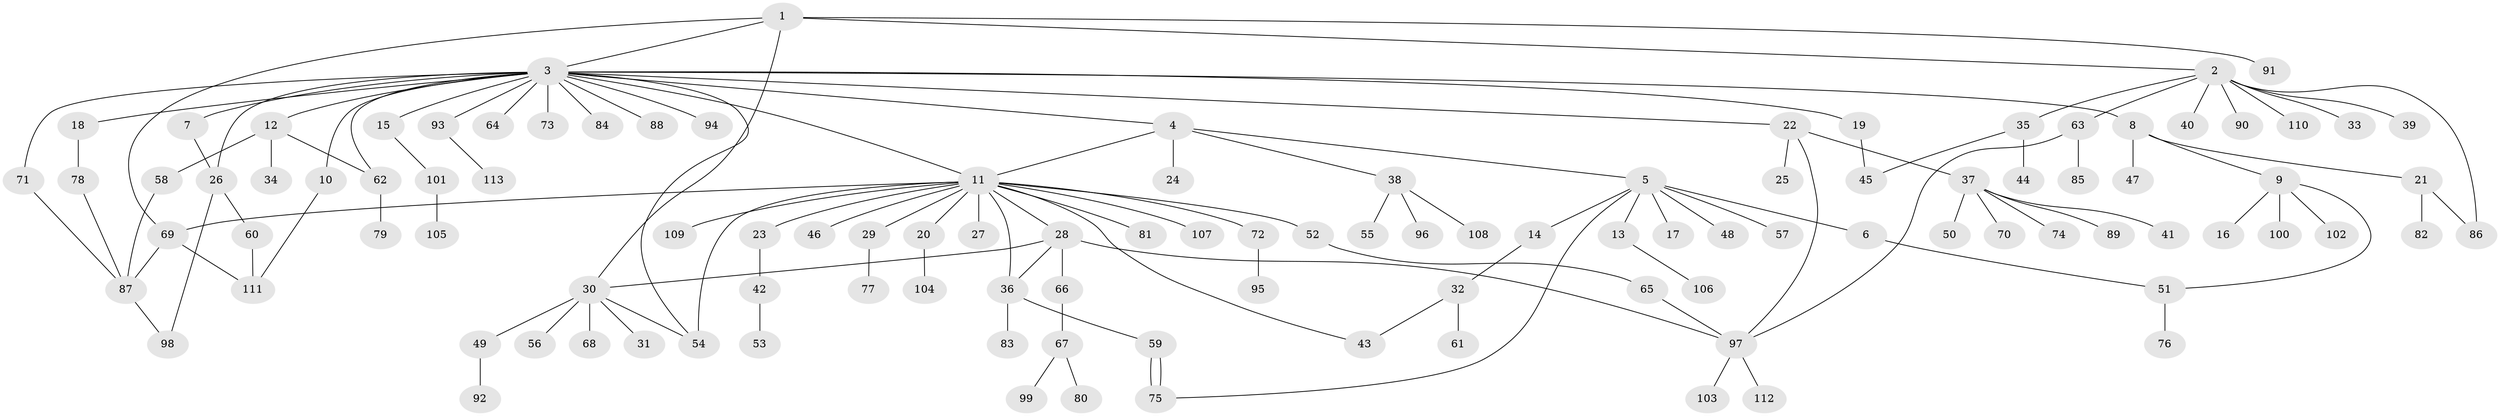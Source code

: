 // coarse degree distribution, {10: 0.011111111111111112, 9: 0.022222222222222223, 19: 0.011111111111111112, 7: 0.03333333333333333, 3: 0.08888888888888889, 4: 0.044444444444444446, 17: 0.011111111111111112, 2: 0.2, 1: 0.5666666666666667, 8: 0.011111111111111112}
// Generated by graph-tools (version 1.1) at 2025/23/03/03/25 07:23:48]
// undirected, 113 vertices, 135 edges
graph export_dot {
graph [start="1"]
  node [color=gray90,style=filled];
  1;
  2;
  3;
  4;
  5;
  6;
  7;
  8;
  9;
  10;
  11;
  12;
  13;
  14;
  15;
  16;
  17;
  18;
  19;
  20;
  21;
  22;
  23;
  24;
  25;
  26;
  27;
  28;
  29;
  30;
  31;
  32;
  33;
  34;
  35;
  36;
  37;
  38;
  39;
  40;
  41;
  42;
  43;
  44;
  45;
  46;
  47;
  48;
  49;
  50;
  51;
  52;
  53;
  54;
  55;
  56;
  57;
  58;
  59;
  60;
  61;
  62;
  63;
  64;
  65;
  66;
  67;
  68;
  69;
  70;
  71;
  72;
  73;
  74;
  75;
  76;
  77;
  78;
  79;
  80;
  81;
  82;
  83;
  84;
  85;
  86;
  87;
  88;
  89;
  90;
  91;
  92;
  93;
  94;
  95;
  96;
  97;
  98;
  99;
  100;
  101;
  102;
  103;
  104;
  105;
  106;
  107;
  108;
  109;
  110;
  111;
  112;
  113;
  1 -- 2;
  1 -- 3;
  1 -- 30;
  1 -- 69;
  1 -- 91;
  2 -- 33;
  2 -- 35;
  2 -- 39;
  2 -- 40;
  2 -- 63;
  2 -- 86;
  2 -- 90;
  2 -- 110;
  3 -- 4;
  3 -- 7;
  3 -- 8;
  3 -- 10;
  3 -- 11;
  3 -- 12;
  3 -- 15;
  3 -- 18;
  3 -- 19;
  3 -- 22;
  3 -- 26;
  3 -- 54;
  3 -- 62;
  3 -- 64;
  3 -- 71;
  3 -- 73;
  3 -- 84;
  3 -- 88;
  3 -- 93;
  3 -- 94;
  4 -- 5;
  4 -- 11;
  4 -- 24;
  4 -- 38;
  5 -- 6;
  5 -- 13;
  5 -- 14;
  5 -- 17;
  5 -- 48;
  5 -- 57;
  5 -- 75;
  6 -- 51;
  7 -- 26;
  8 -- 9;
  8 -- 21;
  8 -- 47;
  9 -- 16;
  9 -- 51;
  9 -- 100;
  9 -- 102;
  10 -- 111;
  11 -- 20;
  11 -- 23;
  11 -- 27;
  11 -- 28;
  11 -- 29;
  11 -- 36;
  11 -- 43;
  11 -- 46;
  11 -- 52;
  11 -- 54;
  11 -- 69;
  11 -- 72;
  11 -- 81;
  11 -- 107;
  11 -- 109;
  12 -- 34;
  12 -- 58;
  12 -- 62;
  13 -- 106;
  14 -- 32;
  15 -- 101;
  18 -- 78;
  19 -- 45;
  20 -- 104;
  21 -- 82;
  21 -- 86;
  22 -- 25;
  22 -- 37;
  22 -- 97;
  23 -- 42;
  26 -- 60;
  26 -- 98;
  28 -- 30;
  28 -- 36;
  28 -- 66;
  28 -- 97;
  29 -- 77;
  30 -- 31;
  30 -- 49;
  30 -- 54;
  30 -- 56;
  30 -- 68;
  32 -- 43;
  32 -- 61;
  35 -- 44;
  35 -- 45;
  36 -- 59;
  36 -- 83;
  37 -- 41;
  37 -- 50;
  37 -- 70;
  37 -- 74;
  37 -- 89;
  38 -- 55;
  38 -- 96;
  38 -- 108;
  42 -- 53;
  49 -- 92;
  51 -- 76;
  52 -- 65;
  58 -- 87;
  59 -- 75;
  59 -- 75;
  60 -- 111;
  62 -- 79;
  63 -- 85;
  63 -- 97;
  65 -- 97;
  66 -- 67;
  67 -- 80;
  67 -- 99;
  69 -- 87;
  69 -- 111;
  71 -- 87;
  72 -- 95;
  78 -- 87;
  87 -- 98;
  93 -- 113;
  97 -- 103;
  97 -- 112;
  101 -- 105;
}
